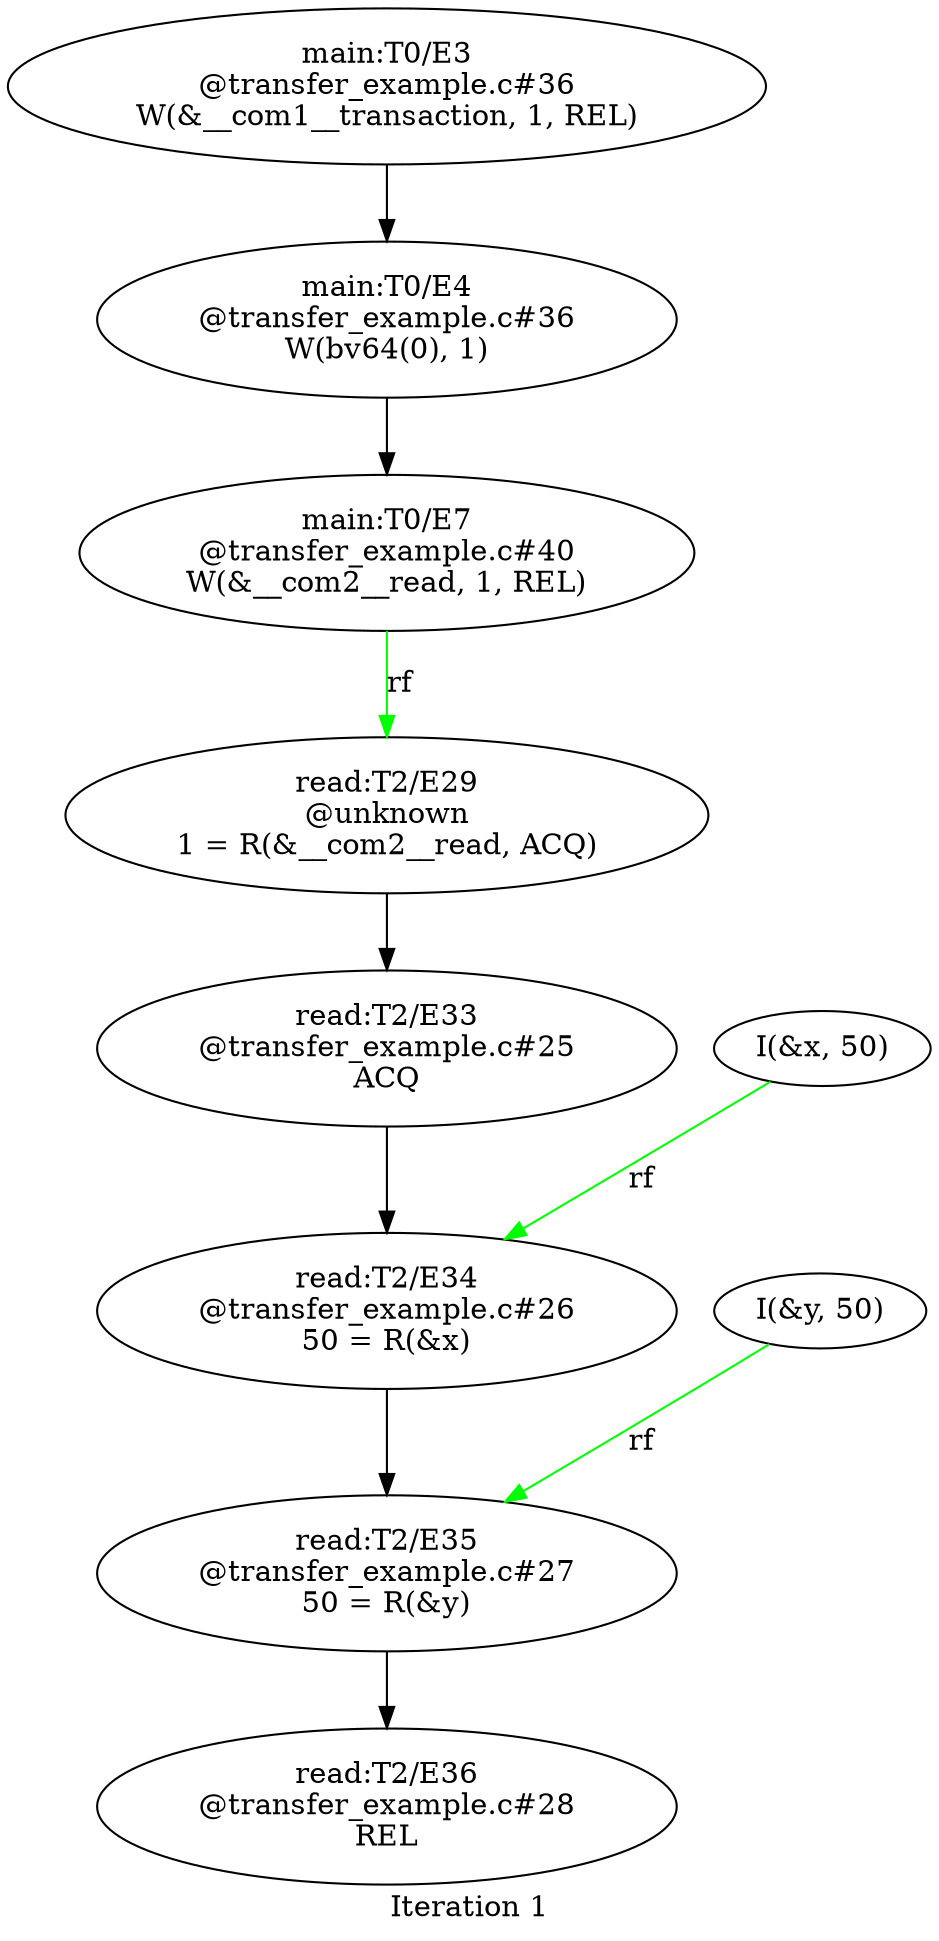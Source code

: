 digraph "Iteration 1" { 
label="Iteration 1" 
subgraph "T0" { 
edge [weight=100] 
"main:T0/E3\n@transfer_example.c#36
W(&__com1__transaction, 1, REL)" -> "main:T0/E4\n@transfer_example.c#36
W(bv64(0), 1)"
"main:T0/E4\n@transfer_example.c#36
W(bv64(0), 1)" -> "main:T0/E7\n@transfer_example.c#40
W(&__com2__read, 1, REL)"

}subgraph "T2" { 
edge [weight=100] 
"read:T2/E29\n@unknown
1 = R(&__com2__read, ACQ)" -> "read:T2/E33\n@transfer_example.c#25
ACQ"
"read:T2/E33\n@transfer_example.c#25
ACQ" -> "read:T2/E34\n@transfer_example.c#26
50 = R(&x)"
"read:T2/E34\n@transfer_example.c#26
50 = R(&x)" -> "read:T2/E35\n@transfer_example.c#27
50 = R(&y)"
"read:T2/E35\n@transfer_example.c#27
50 = R(&y)" -> "read:T2/E36\n@transfer_example.c#28
REL"

}subgraph "ReadFrom" { 
edge [color=green] 
"main:T0/E7\n@transfer_example.c#40
W(&__com2__read, 1, REL)" -> "read:T2/E29\n@unknown
1 = R(&__com2__read, ACQ)" [label=rf]
"I(&x, 50)" -> "read:T2/E34\n@transfer_example.c#26
50 = R(&x)" [label=rf]
"I(&y, 50)" -> "read:T2/E35\n@transfer_example.c#27
50 = R(&y)" [label=rf]

}subgraph "FromRead" { 
edge [color=orange] 

}subgraph "Coherence" { 
edge [color=red] 

}
}